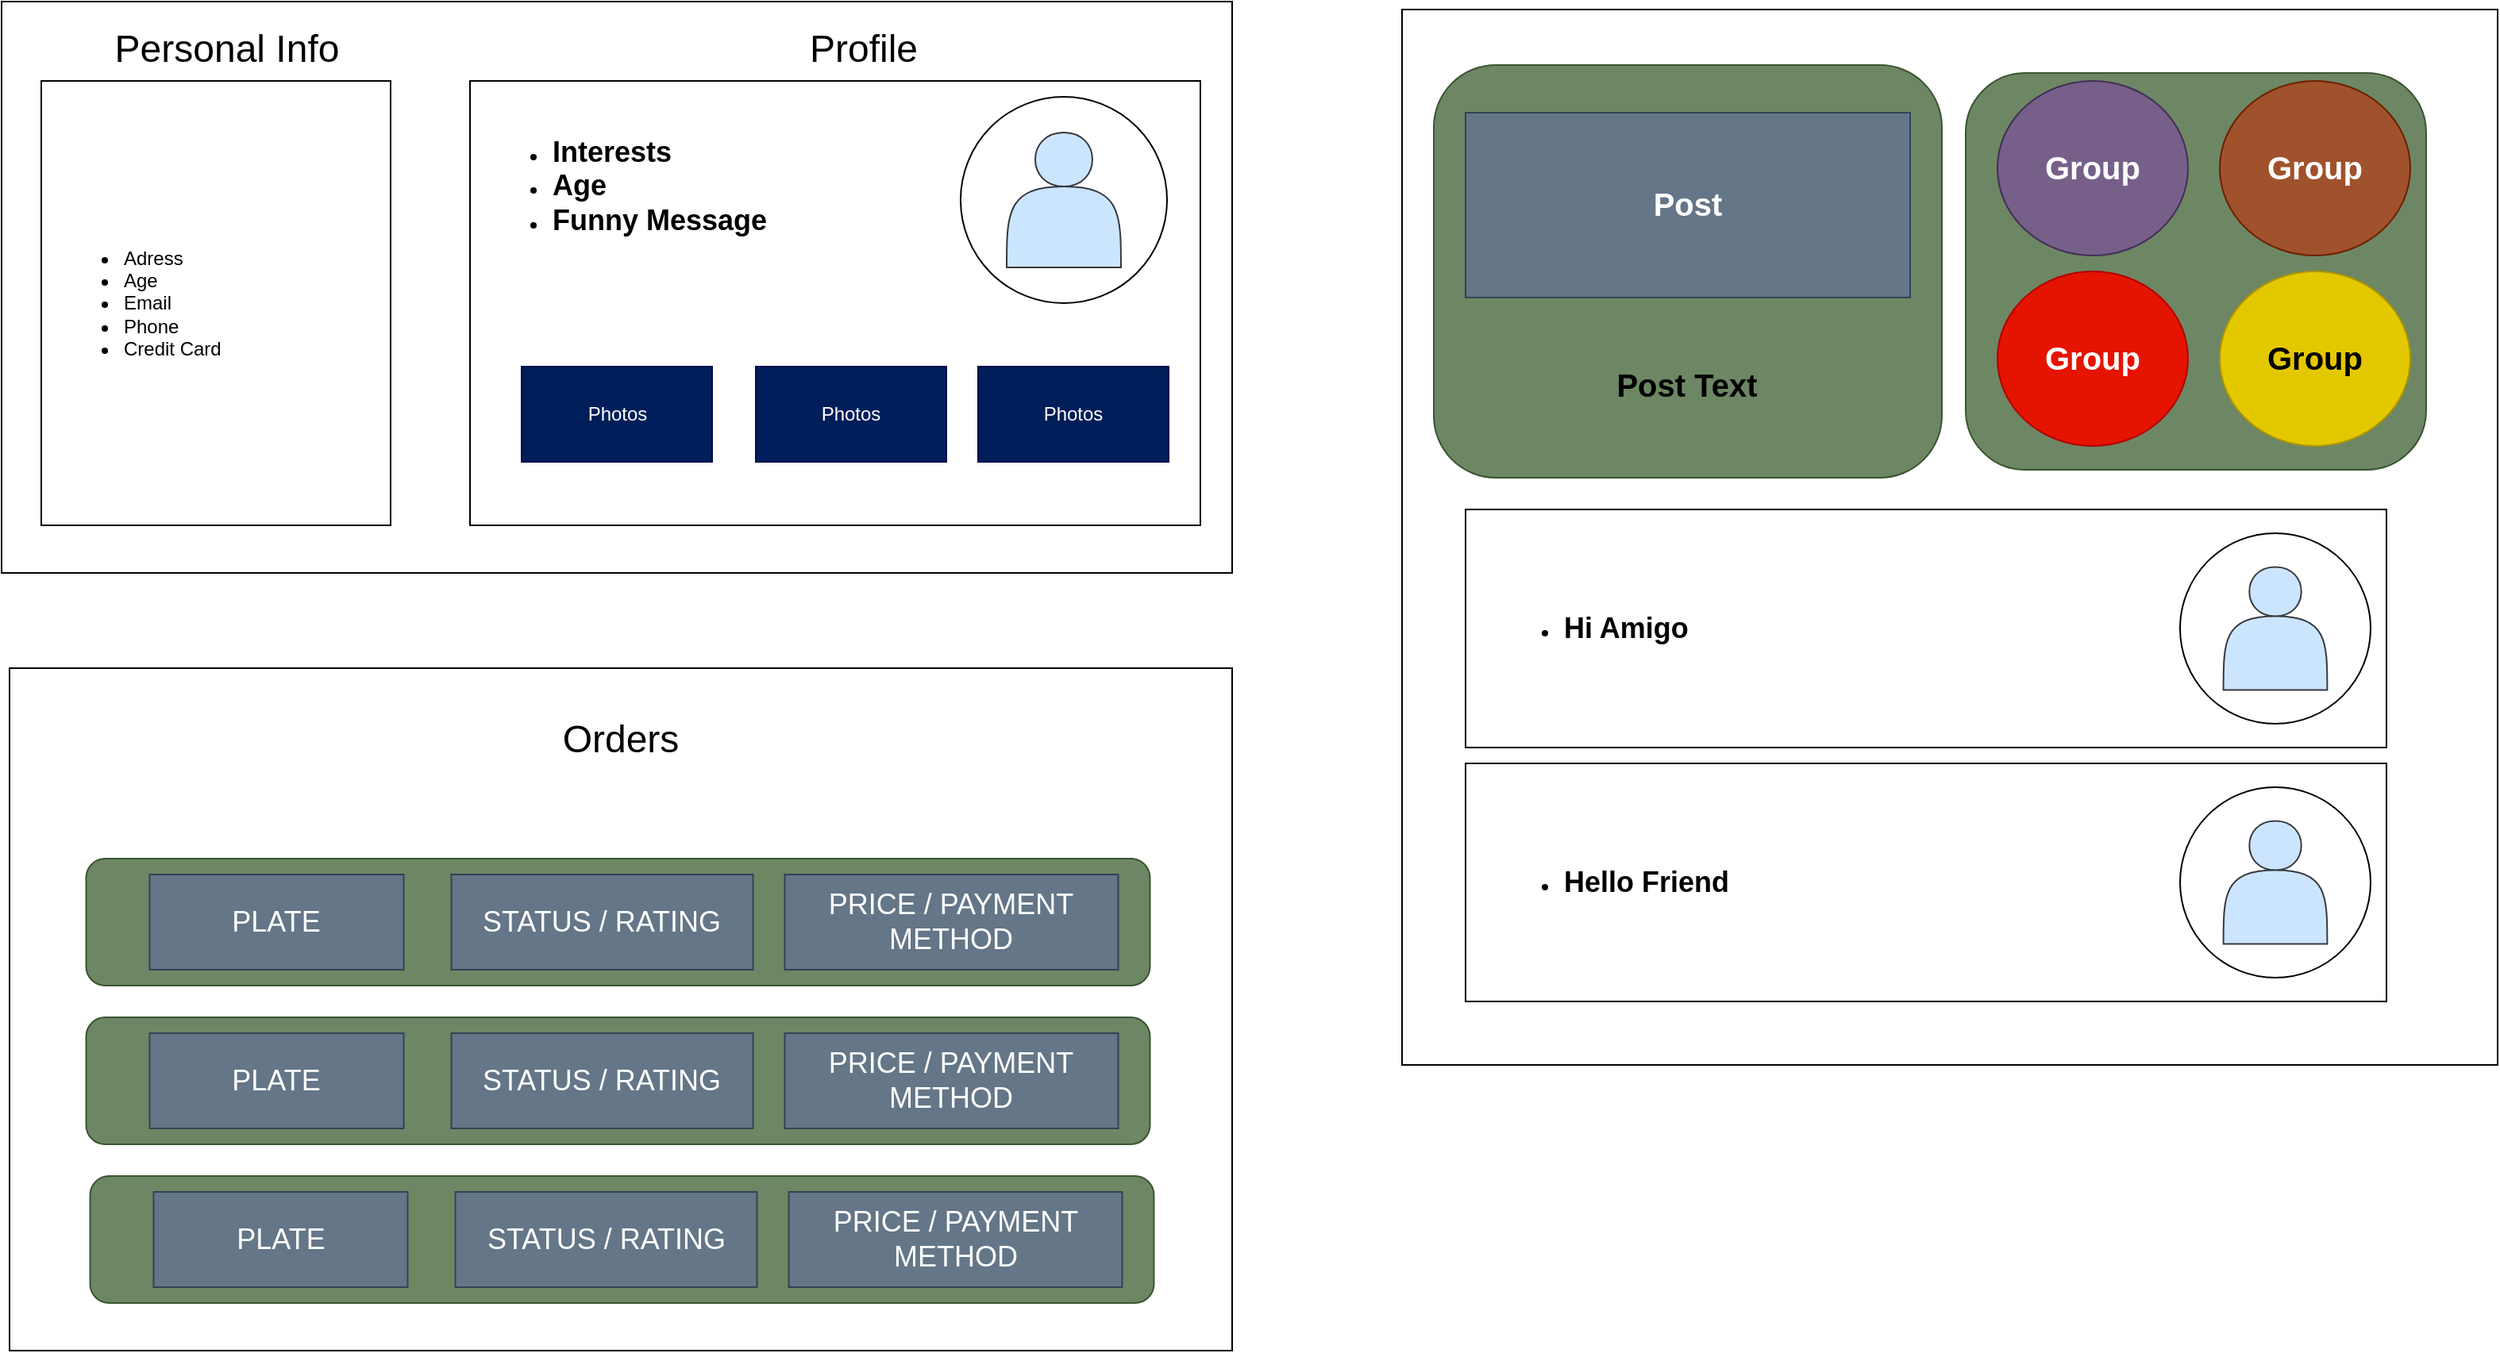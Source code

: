 <mxfile>
    <diagram id="Dug-Fxku5GONwv55dbdJ" name="Page-1">
        <mxGraphModel dx="2370" dy="1928" grid="1" gridSize="10" guides="1" tooltips="1" connect="1" arrows="1" fold="1" page="1" pageScale="1" pageWidth="850" pageHeight="1100" math="0" shadow="0">
            <root>
                <mxCell id="0"/>
                <mxCell id="1" parent="0"/>
                <mxCell id="8" value="" style="whiteSpace=wrap;html=1;" parent="1" vertex="1">
                    <mxGeometry x="888" y="100" width="775" height="360" as="geometry"/>
                </mxCell>
                <mxCell id="9" value="" style="whiteSpace=wrap;html=1;" parent="1" vertex="1">
                    <mxGeometry x="913" y="150" width="220" height="280" as="geometry"/>
                </mxCell>
                <mxCell id="27" value="&lt;ul&gt;&lt;li&gt;&lt;span&gt;Adress&lt;/span&gt;&lt;/li&gt;&lt;li&gt;&lt;span&gt;Age&lt;/span&gt;&lt;br&gt;&lt;/li&gt;&lt;li&gt;Email&lt;/li&gt;&lt;li&gt;Phone&lt;/li&gt;&lt;li&gt;Credit Card&lt;/li&gt;&lt;/ul&gt;" style="text;strokeColor=none;fillColor=none;html=1;whiteSpace=wrap;verticalAlign=middle;overflow=hidden;" parent="1" vertex="1">
                    <mxGeometry x="923" y="170" width="200" height="240" as="geometry"/>
                </mxCell>
                <mxCell id="67" value="" style="group" parent="1" vertex="1" connectable="0">
                    <mxGeometry x="893" y="520" width="770" height="430" as="geometry"/>
                </mxCell>
                <mxCell id="10" value="" style="whiteSpace=wrap;html=1;" parent="67" vertex="1">
                    <mxGeometry width="770" height="430" as="geometry"/>
                </mxCell>
                <mxCell id="47" value="&lt;font style=&quot;font-size: 24px&quot;&gt;Orders&lt;/font&gt;" style="text;html=1;strokeColor=none;fillColor=none;align=center;verticalAlign=middle;whiteSpace=wrap;rounded=0;fontSize=18;" parent="67" vertex="1">
                    <mxGeometry x="342.25" y="30" width="85.5" height="30" as="geometry"/>
                </mxCell>
                <mxCell id="55" value="" style="group" parent="67" vertex="1" connectable="0">
                    <mxGeometry x="48.25" y="120" width="670" height="80" as="geometry"/>
                </mxCell>
                <mxCell id="48" value="" style="rounded=1;whiteSpace=wrap;html=1;fontSize=18;strokeColor=#3A5431;fillColor=#6d8764;fontColor=#ffffff;" parent="55" vertex="1">
                    <mxGeometry width="670" height="80" as="geometry"/>
                </mxCell>
                <mxCell id="51" value="PLATE" style="rounded=0;whiteSpace=wrap;html=1;fontSize=18;strokeColor=#314354;fillColor=#647687;fontColor=#ffffff;" parent="55" vertex="1">
                    <mxGeometry x="40" y="10" width="160" height="60" as="geometry"/>
                </mxCell>
                <mxCell id="53" value="STATUS / RATING" style="rounded=0;whiteSpace=wrap;html=1;fontSize=18;strokeColor=#314354;fillColor=#647687;fontColor=#ffffff;" parent="55" vertex="1">
                    <mxGeometry x="230" y="10" width="190" height="60" as="geometry"/>
                </mxCell>
                <mxCell id="54" value="PRICE / PAYMENT METHOD" style="rounded=0;whiteSpace=wrap;html=1;fontSize=18;strokeColor=#314354;fillColor=#647687;fontColor=#ffffff;" parent="55" vertex="1">
                    <mxGeometry x="440" y="10" width="210" height="60" as="geometry"/>
                </mxCell>
                <mxCell id="56" value="" style="group" parent="67" vertex="1" connectable="0">
                    <mxGeometry x="48.25" y="220" width="670" height="80" as="geometry"/>
                </mxCell>
                <mxCell id="57" value="" style="rounded=1;whiteSpace=wrap;html=1;fontSize=18;strokeColor=#3A5431;fillColor=#6d8764;fontColor=#ffffff;" parent="56" vertex="1">
                    <mxGeometry width="670" height="80" as="geometry"/>
                </mxCell>
                <mxCell id="58" value="PLATE" style="rounded=0;whiteSpace=wrap;html=1;fontSize=18;strokeColor=#314354;fillColor=#647687;fontColor=#ffffff;" parent="56" vertex="1">
                    <mxGeometry x="40" y="10" width="160" height="60" as="geometry"/>
                </mxCell>
                <mxCell id="59" value="STATUS / RATING" style="rounded=0;whiteSpace=wrap;html=1;fontSize=18;strokeColor=#314354;fillColor=#647687;fontColor=#ffffff;" parent="56" vertex="1">
                    <mxGeometry x="230" y="10" width="190" height="60" as="geometry"/>
                </mxCell>
                <mxCell id="60" value="PRICE / PAYMENT METHOD" style="rounded=0;whiteSpace=wrap;html=1;fontSize=18;strokeColor=#314354;fillColor=#647687;fontColor=#ffffff;" parent="56" vertex="1">
                    <mxGeometry x="440" y="10" width="210" height="60" as="geometry"/>
                </mxCell>
                <mxCell id="62" value="" style="group" parent="67" vertex="1" connectable="0">
                    <mxGeometry x="50.75" y="320" width="670" height="80" as="geometry"/>
                </mxCell>
                <mxCell id="63" value="" style="rounded=1;whiteSpace=wrap;html=1;fontSize=18;strokeColor=#3A5431;fillColor=#6d8764;fontColor=#ffffff;" parent="62" vertex="1">
                    <mxGeometry width="670" height="80" as="geometry"/>
                </mxCell>
                <mxCell id="64" value="PLATE" style="rounded=0;whiteSpace=wrap;html=1;fontSize=18;strokeColor=#314354;fillColor=#647687;fontColor=#ffffff;" parent="62" vertex="1">
                    <mxGeometry x="40" y="10" width="160" height="60" as="geometry"/>
                </mxCell>
                <mxCell id="65" value="STATUS / RATING" style="rounded=0;whiteSpace=wrap;html=1;fontSize=18;strokeColor=#314354;fillColor=#647687;fontColor=#ffffff;" parent="62" vertex="1">
                    <mxGeometry x="230" y="10" width="190" height="60" as="geometry"/>
                </mxCell>
                <mxCell id="66" value="PRICE / PAYMENT METHOD" style="rounded=0;whiteSpace=wrap;html=1;fontSize=18;strokeColor=#314354;fillColor=#647687;fontColor=#ffffff;" parent="62" vertex="1">
                    <mxGeometry x="440" y="10" width="210" height="60" as="geometry"/>
                </mxCell>
                <mxCell id="70" value="" style="whiteSpace=wrap;html=1;" parent="1" vertex="1">
                    <mxGeometry x="1770" y="105" width="690" height="665" as="geometry"/>
                </mxCell>
                <mxCell id="71" value="&lt;font style=&quot;font-size: 24px&quot;&gt;Profile&lt;/font&gt;" style="text;html=1;strokeColor=none;fillColor=none;align=center;verticalAlign=middle;whiteSpace=wrap;rounded=0;fontSize=18;" parent="1" vertex="1">
                    <mxGeometry x="1387.5" y="115" width="85.5" height="30" as="geometry"/>
                </mxCell>
                <mxCell id="72" value="&lt;font style=&quot;font-size: 24px&quot;&gt;Personal Info&lt;/font&gt;" style="text;html=1;strokeColor=none;fillColor=none;align=center;verticalAlign=middle;whiteSpace=wrap;rounded=0;fontSize=18;" parent="1" vertex="1">
                    <mxGeometry x="950" y="115" width="159.75" height="30" as="geometry"/>
                </mxCell>
                <mxCell id="73" value="" style="group" parent="1" vertex="1" connectable="0">
                    <mxGeometry x="1790" y="160" width="320" height="240" as="geometry"/>
                </mxCell>
                <mxCell id="74" value="" style="rounded=1;whiteSpace=wrap;html=1;fontSize=18;strokeColor=#3A5431;fillColor=#6d8764;fontColor=#ffffff;" parent="73" vertex="1">
                    <mxGeometry y="-20" width="320" height="260" as="geometry"/>
                </mxCell>
                <mxCell id="75" value="&lt;font style=&quot;font-size: 20px&quot;&gt;&lt;b&gt;Post&lt;/b&gt;&lt;/font&gt;" style="rounded=0;whiteSpace=wrap;html=1;fontSize=18;strokeColor=#314354;fillColor=#647687;fontColor=#ffffff;" parent="73" vertex="1">
                    <mxGeometry x="20" y="10" width="280" height="116.47" as="geometry"/>
                </mxCell>
                <mxCell id="79" value="&lt;font style=&quot;font-size: 20px&quot;&gt;&lt;b&gt;Post Text&lt;/b&gt;&lt;/font&gt;" style="text;html=1;strokeColor=none;fillColor=none;align=center;verticalAlign=middle;whiteSpace=wrap;rounded=0;fontSize=24;" parent="73" vertex="1">
                    <mxGeometry x="33.427" y="169.996" width="253.134" height="21.176" as="geometry"/>
                </mxCell>
                <mxCell id="92" value="" style="group" parent="1" vertex="1" connectable="0">
                    <mxGeometry x="1183" y="150" width="460" height="280" as="geometry"/>
                </mxCell>
                <mxCell id="39" value="" style="whiteSpace=wrap;html=1;" parent="92" vertex="1">
                    <mxGeometry width="460" height="280" as="geometry"/>
                </mxCell>
                <mxCell id="40" value="&lt;ul&gt;&lt;li&gt;&lt;font style=&quot;font-size: 18px&quot;&gt;&lt;b&gt;Interests&lt;/b&gt;&lt;/font&gt;&lt;/li&gt;&lt;li&gt;&lt;font style=&quot;font-size: 18px&quot;&gt;&lt;b&gt;Age&lt;/b&gt;&lt;/font&gt;&lt;/li&gt;&lt;li&gt;&lt;font style=&quot;font-size: 18px&quot;&gt;&lt;b&gt;Funny Message&lt;/b&gt;&lt;/font&gt;&lt;/li&gt;&lt;/ul&gt;" style="text;strokeColor=none;fillColor=none;html=1;whiteSpace=wrap;verticalAlign=middle;overflow=hidden;" parent="92" vertex="1">
                    <mxGeometry x="10" y="20" width="280" height="90" as="geometry"/>
                </mxCell>
                <mxCell id="43" value="" style="group" parent="92" vertex="1" connectable="0">
                    <mxGeometry x="320" y="10" width="130" height="130" as="geometry"/>
                </mxCell>
                <mxCell id="90" value="" style="group" parent="43" vertex="1" connectable="0">
                    <mxGeometry x="-11" width="130" height="130" as="geometry"/>
                </mxCell>
                <mxCell id="41" value="" style="ellipse;whiteSpace=wrap;html=1;aspect=fixed;" parent="90" vertex="1">
                    <mxGeometry width="130" height="130" as="geometry"/>
                </mxCell>
                <mxCell id="89" value="" style="shape=actor;whiteSpace=wrap;html=1;fontSize=18;strokeColor=#36393d;fillColor=#cce5ff;" parent="90" vertex="1">
                    <mxGeometry x="29" y="22.5" width="72" height="85" as="geometry"/>
                </mxCell>
                <mxCell id="44" value="Photos" style="rounded=0;whiteSpace=wrap;html=1;fillColor=#001E59;strokeColor=#000C4D;fontColor=#ffffff;" parent="92" vertex="1">
                    <mxGeometry x="32.5" y="180" width="120" height="60" as="geometry"/>
                </mxCell>
                <mxCell id="45" value="Photos" style="rounded=0;whiteSpace=wrap;html=1;fillColor=#001E59;strokeColor=#000C4D;fontColor=#ffffff;" parent="92" vertex="1">
                    <mxGeometry x="180" y="180" width="120" height="60" as="geometry"/>
                </mxCell>
                <mxCell id="46" value="Photos" style="rounded=0;whiteSpace=wrap;html=1;fillColor=#001E59;strokeColor=#000C4D;fontColor=#ffffff;" parent="92" vertex="1">
                    <mxGeometry x="320" y="180" width="120" height="60" as="geometry"/>
                </mxCell>
                <mxCell id="118" value="" style="group" parent="1" vertex="1" connectable="0">
                    <mxGeometry x="1810" y="580" width="580" height="150" as="geometry"/>
                </mxCell>
                <mxCell id="113" value="" style="whiteSpace=wrap;html=1;" parent="118" vertex="1">
                    <mxGeometry width="580" height="150" as="geometry"/>
                </mxCell>
                <mxCell id="114" value="&lt;ul&gt;&lt;li&gt;&lt;font style=&quot;font-size: 18px&quot;&gt;&lt;b&gt;Hello Friend&lt;/b&gt;&lt;/font&gt;&lt;/li&gt;&lt;/ul&gt;" style="text;strokeColor=none;fillColor=none;html=1;whiteSpace=wrap;verticalAlign=middle;overflow=hidden;" parent="118" vertex="1">
                    <mxGeometry x="19.999" y="41.25" width="353.043" height="67.5" as="geometry"/>
                </mxCell>
                <mxCell id="115" value="" style="group" parent="118" vertex="1" connectable="0">
                    <mxGeometry x="449.999" y="15" width="120" height="120" as="geometry"/>
                </mxCell>
                <mxCell id="116" value="" style="ellipse;whiteSpace=wrap;html=1;aspect=fixed;" parent="115" vertex="1">
                    <mxGeometry width="120" height="120" as="geometry"/>
                </mxCell>
                <mxCell id="117" value="" style="shape=actor;whiteSpace=wrap;html=1;fontSize=18;strokeColor=#36393d;fillColor=#cce5ff;" parent="115" vertex="1">
                    <mxGeometry x="27.31" y="21.25" width="65.39" height="77.5" as="geometry"/>
                </mxCell>
                <mxCell id="124" value="" style="group" parent="1" vertex="1" connectable="0">
                    <mxGeometry x="2125" y="145" width="290" height="250" as="geometry"/>
                </mxCell>
                <mxCell id="81" value="" style="rounded=1;whiteSpace=wrap;html=1;fontSize=18;strokeColor=#3A5431;fillColor=#6d8764;fontColor=#ffffff;" parent="124" vertex="1">
                    <mxGeometry width="290" height="250" as="geometry"/>
                </mxCell>
                <mxCell id="120" value="&lt;b&gt;&lt;font style=&quot;font-size: 20px&quot;&gt;Group&lt;/font&gt;&lt;/b&gt;" style="ellipse;whiteSpace=wrap;html=1;fontSize=18;strokeColor=#6D1F00;fillColor=#a0522d;fontColor=#ffffff;" parent="124" vertex="1">
                    <mxGeometry x="160" y="5" width="120" height="110" as="geometry"/>
                </mxCell>
                <mxCell id="121" value="&lt;b&gt;&lt;font style=&quot;font-size: 20px&quot;&gt;Group&lt;/font&gt;&lt;/b&gt;" style="ellipse;whiteSpace=wrap;html=1;fontSize=18;strokeColor=#432D57;fillColor=#76608a;fontColor=#ffffff;" parent="124" vertex="1">
                    <mxGeometry x="20" y="5" width="120" height="110" as="geometry"/>
                </mxCell>
                <mxCell id="122" value="&lt;b&gt;&lt;font style=&quot;font-size: 20px&quot;&gt;Group&lt;/font&gt;&lt;/b&gt;" style="ellipse;whiteSpace=wrap;html=1;fontSize=18;strokeColor=#B20000;fillColor=#e51400;fontColor=#ffffff;" parent="124" vertex="1">
                    <mxGeometry x="20" y="125" width="120" height="110" as="geometry"/>
                </mxCell>
                <mxCell id="123" value="&lt;b&gt;&lt;font style=&quot;font-size: 20px&quot;&gt;Group&lt;/font&gt;&lt;/b&gt;" style="ellipse;whiteSpace=wrap;html=1;fontSize=18;strokeColor=#B09500;fillColor=#e3c800;fontColor=#000000;" parent="124" vertex="1">
                    <mxGeometry x="160" y="125" width="120" height="110" as="geometry"/>
                </mxCell>
                <mxCell id="125" value="" style="group" vertex="1" connectable="0" parent="1">
                    <mxGeometry x="1810" y="420" width="580" height="150" as="geometry"/>
                </mxCell>
                <mxCell id="126" value="" style="whiteSpace=wrap;html=1;" vertex="1" parent="125">
                    <mxGeometry width="580" height="150" as="geometry"/>
                </mxCell>
                <mxCell id="127" value="&lt;ul&gt;&lt;li&gt;&lt;font style=&quot;font-size: 18px&quot;&gt;&lt;b&gt;Hi Amigo&lt;/b&gt;&lt;/font&gt;&lt;/li&gt;&lt;/ul&gt;" style="text;strokeColor=none;fillColor=none;html=1;whiteSpace=wrap;verticalAlign=middle;overflow=hidden;" vertex="1" parent="125">
                    <mxGeometry x="19.999" y="41.25" width="353.043" height="67.5" as="geometry"/>
                </mxCell>
                <mxCell id="128" value="" style="group" vertex="1" connectable="0" parent="125">
                    <mxGeometry x="449.999" y="15" width="120" height="120" as="geometry"/>
                </mxCell>
                <mxCell id="129" value="" style="ellipse;whiteSpace=wrap;html=1;aspect=fixed;" vertex="1" parent="128">
                    <mxGeometry width="120" height="120" as="geometry"/>
                </mxCell>
                <mxCell id="130" value="" style="shape=actor;whiteSpace=wrap;html=1;fontSize=18;strokeColor=#36393d;fillColor=#cce5ff;" vertex="1" parent="128">
                    <mxGeometry x="27.31" y="21.25" width="65.39" height="77.5" as="geometry"/>
                </mxCell>
            </root>
        </mxGraphModel>
    </diagram>
</mxfile>